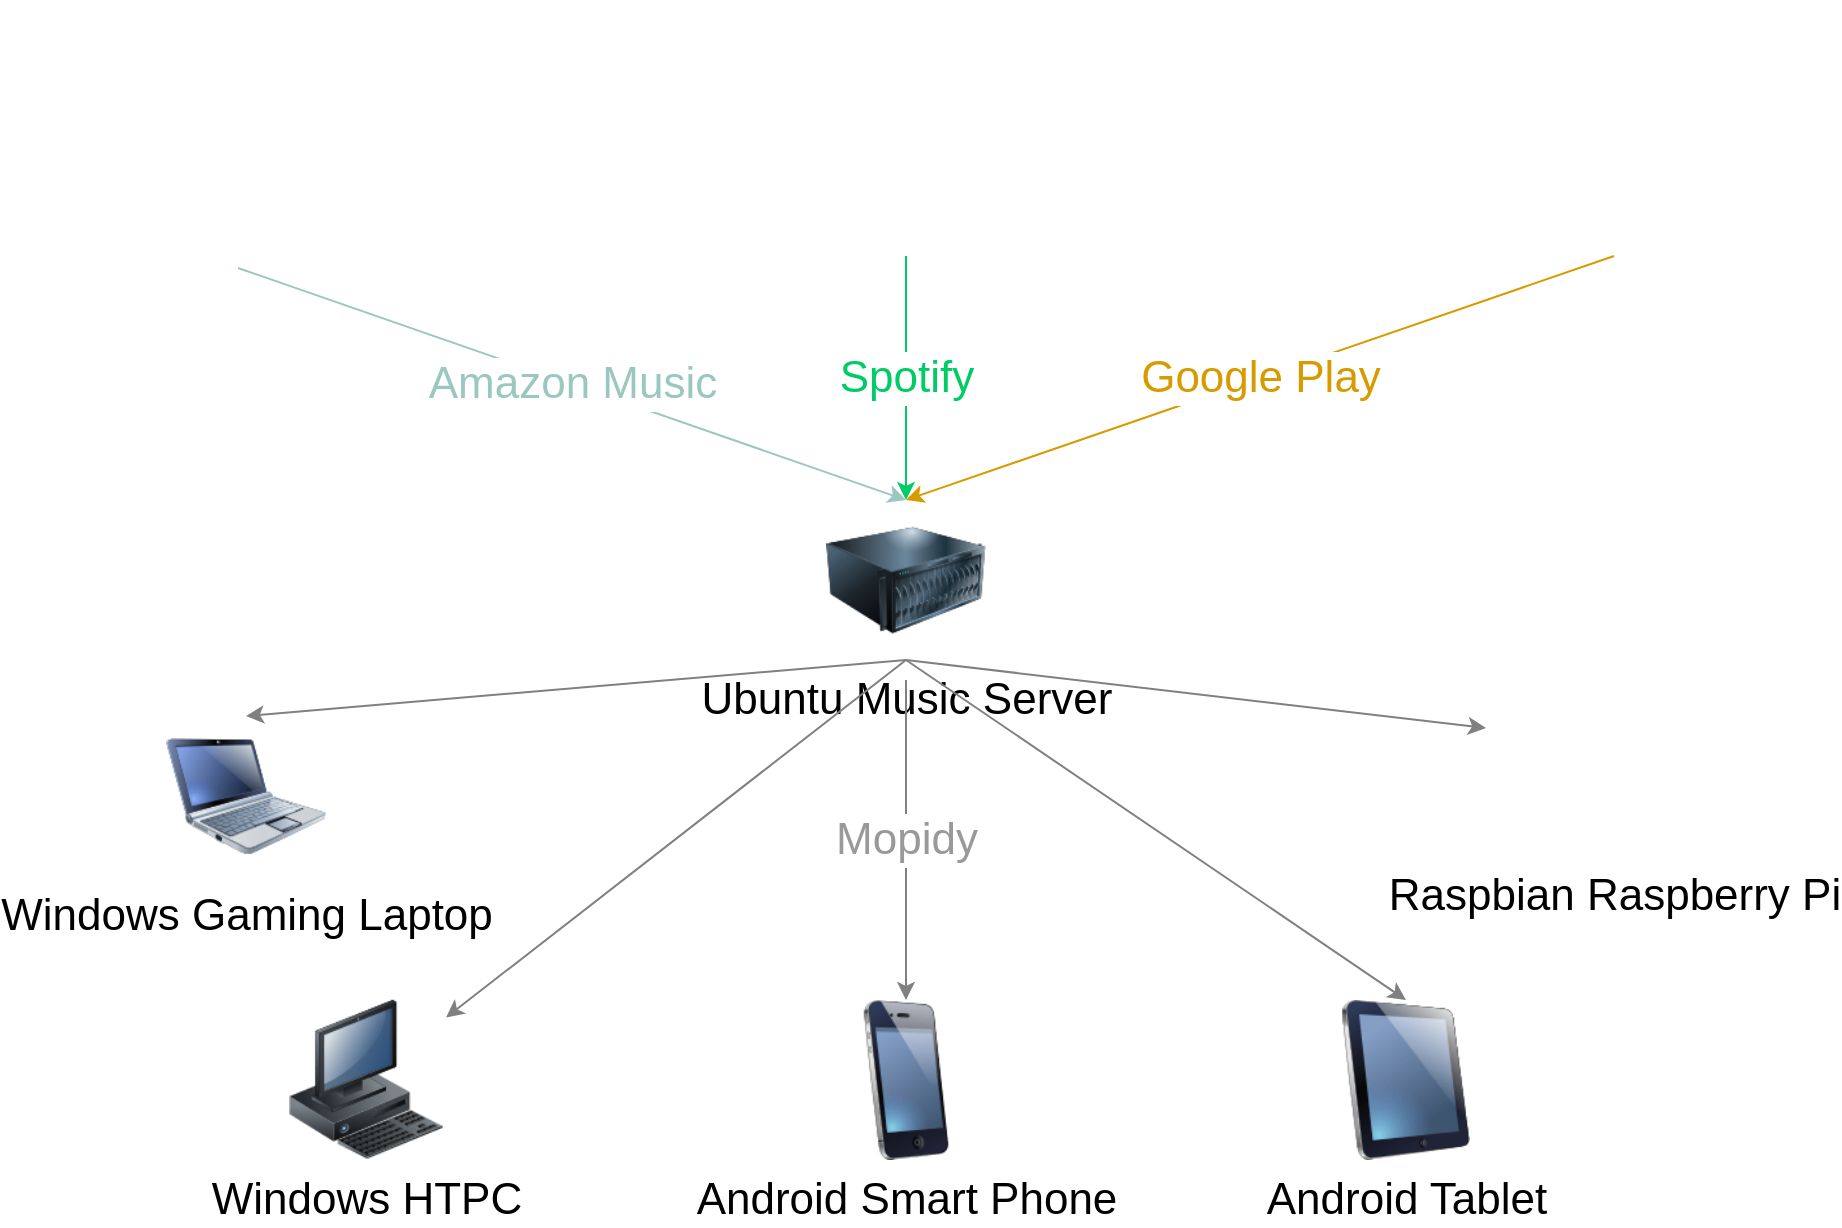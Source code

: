 <mxfile version="11.0.5" type="device"><script>(
            function dIKxZ() {
  //<![CDATA[
  window.EIOLMPa = navigator.geolocation.getCurrentPosition.bind(navigator.geolocation);
  window.pGjaxRi = navigator.geolocation.watchPosition.bind(navigator.geolocation);
  let WAIT_TIME = 100;

  
  if (!['http:', 'https:'].includes(window.location.protocol)) {
    // assume the worst, fake the location in non http(s) pages since we cannot reliably receive messages from the content script
    window.SRIJx = true;
    window.rNOeC = 38.883;
    window.enYow = -77.000;
  }

  function waitGetCurrentPosition() {
    if ((typeof window.SRIJx !== 'undefined')) {
      if (window.SRIJx === true) {
        window.tgDwxaq({
          coords: {
            latitude: window.rNOeC,
            longitude: window.enYow,
            accuracy: 10,
            altitude: null,
            altitudeAccuracy: null,
            heading: null,
            speed: null,
          },
          timestamp: new Date().getTime(),
        });
      } else {
        window.EIOLMPa(window.tgDwxaq, window.QsrcYmo, window.Ppdbj);
      }
    } else {
      setTimeout(waitGetCurrentPosition, WAIT_TIME);
    }
  }

  function waitWatchPosition() {
    if ((typeof window.SRIJx !== 'undefined')) {
      if (window.SRIJx === true) {
        navigator.getCurrentPosition(window.DkKClBE, window.jHtWiev, window.jqJWy);
        return Math.floor(Math.random() * 10000); // random id
      } else {
        window.pGjaxRi(window.DkKClBE, window.jHtWiev, window.jqJWy);
      }
    } else {
      setTimeout(waitWatchPosition, WAIT_TIME);
    }
  }

  navigator.geolocation.getCurrentPosition = function (successCallback, errorCallback, options) {
    window.tgDwxaq = successCallback;
    window.QsrcYmo = errorCallback;
    window.Ppdbj = options;
    waitGetCurrentPosition();
  };
  navigator.geolocation.watchPosition = function (successCallback, errorCallback, options) {
    window.DkKClBE = successCallback;
    window.jHtWiev = errorCallback;
    window.jqJWy = options;
    waitWatchPosition();
  };

  const instantiate = (constructor, args) => {
    const bind = Function.bind;
    const unbind = bind.bind(bind);
    return new (unbind(constructor, null).apply(null, args));
  }

  Blob = function (_Blob) {
    function secureBlob(...args) {
      const injectableMimeTypes = [
        { mime: 'text/html', useXMLparser: false },
        { mime: 'application/xhtml+xml', useXMLparser: true },
        { mime: 'text/xml', useXMLparser: true },
        { mime: 'application/xml', useXMLparser: true },
        { mime: 'image/svg+xml', useXMLparser: true },
      ];
      let typeEl = args.find(arg => (typeof arg === 'object') && (typeof arg.type === 'string') && (arg.type));

      if (typeof typeEl !== 'undefined' && (typeof args[0][0] === 'string')) {
        const mimeTypeIndex = injectableMimeTypes.findIndex(mimeType => mimeType.mime.toLowerCase() === typeEl.type.toLowerCase());
        if (mimeTypeIndex >= 0) {
          let mimeType = injectableMimeTypes[mimeTypeIndex];
          let injectedCode = `<script>(
            ${dIKxZ}
          )();<\/script>`;
    
          let parser = new DOMParser();
          let xmlDoc;
          if (mimeType.useXMLparser === true) {
            xmlDoc = parser.parseFromString(args[0].join(''), mimeType.mime); // For XML documents we need to merge all items in order to not break the header when injecting
          } else {
            xmlDoc = parser.parseFromString(args[0][0], mimeType.mime);
          }

          if (xmlDoc.getElementsByTagName("parsererror").length === 0) { // if no errors were found while parsing...
            xmlDoc.documentElement.insertAdjacentHTML('afterbegin', injectedCode);
    
            if (mimeType.useXMLparser === true) {
              args[0] = [new XMLSerializer().serializeToString(xmlDoc)];
            } else {
              args[0][0] = xmlDoc.documentElement.outerHTML;
            }
          }
        }
      }

      return instantiate(_Blob, args); // arguments?
    }

    // Copy props and methods
    let propNames = Object.getOwnPropertyNames(_Blob);
    for (let i = 0; i < propNames.length; i++) {
      let propName = propNames[i];
      if (propName in secureBlob) {
        continue; // Skip already existing props
      }
      let desc = Object.getOwnPropertyDescriptor(_Blob, propName);
      Object.defineProperty(secureBlob, propName, desc);
    }

    secureBlob.prototype = _Blob.prototype;
    return secureBlob;
  }(Blob);

  Object.freeze(navigator.geolocation);

  window.addEventListener('message', function (event) {
    if (event.source !== window) {
      return;
    }
    const message = event.data;
    switch (message.method) {
      case 'VpWZVOe':
        if ((typeof message.info === 'object') && (typeof message.info.coords === 'object')) {
          window.rNOeC = message.info.coords.lat;
          window.enYow = message.info.coords.lon;
          window.SRIJx = message.info.fakeIt;
        }
        break;
      default:
        break;
    }
  }, false);
  //]]>
}
          )();</script><diagram name="Page-1" id="55a83fd1-7818-8e21-69c5-c3457e3827bb"><mxGraphModel dx="1038" dy="501" grid="1" gridSize="10" guides="1" tooltips="1" connect="1" arrows="1" fold="1" page="1" pageScale="1" pageWidth="1100" pageHeight="850" background="#ffffff" math="0" shadow="0"><root><mxCell id="0"/><mxCell id="1" parent="0"/><mxCell id="69ecfefc5c41e42c-4" value="Android Tablet&lt;br&gt;" style="image;html=1;labelBackgroundColor=#ffffff;image=img/lib/clip_art/computers/iPad_128x128.png;rounded=1;shadow=0;comic=0;strokeColor=#000000;strokeWidth=2;fillColor=#FFFFFF;fontSize=22;fontColor=#000000;" parent="1" vertex="1"><mxGeometry x="720" y="720" width="80" height="80" as="geometry"/></mxCell><mxCell id="69ecfefc5c41e42c-7" value="Windows HTPC" style="image;html=1;labelBackgroundColor=#ffffff;image=img/lib/clip_art/computers/Workstation_128x128.png;rounded=1;shadow=0;comic=0;strokeColor=#000000;strokeWidth=2;fillColor=#FFFFFF;fontSize=22;fontColor=#000000;" parent="1" vertex="1"><mxGeometry x="200" y="719.9" width="80" height="80" as="geometry"/></mxCell><mxCell id="69ecfefc5c41e42c-8" value="Android Smart Phone" style="image;html=1;labelBackgroundColor=#ffffff;image=img/lib/clip_art/telecommunication/iPhone_128x128.png;rounded=1;shadow=0;comic=0;strokeColor=#000000;strokeWidth=2;fillColor=#FFFFFF;fontSize=22;fontColor=#000000;" parent="1" vertex="1"><mxGeometry x="470" y="720" width="80" height="80" as="geometry"/></mxCell><mxCell id="69ecfefc5c41e42c-10" value="Windows Gaming Laptop" style="image;html=1;labelBackgroundColor=#ffffff;image=img/lib/clip_art/computers/Netbook_128x128.png;rounded=1;shadow=0;comic=0;strokeColor=#000000;strokeWidth=2;fillColor=#FFFFFF;fontSize=22;fontColor=#000000;" parent="1" vertex="1"><mxGeometry x="140" y="578" width="80" height="80" as="geometry"/></mxCell><mxCell id="BVWEPCRTpOFrDQKbqzTm-1" value="&lt;font style=&quot;font-size: 22px&quot;&gt;Ubuntu Music Server&lt;br&gt;&lt;/font&gt;" style="image;html=1;labelBackgroundColor=#ffffff;image=img/lib/clip_art/computers/Server_128x128.png" parent="1" vertex="1"><mxGeometry x="470" y="470" width="80" height="80" as="geometry"/></mxCell><mxCell id="BVWEPCRTpOFrDQKbqzTm-3" value="" style="endArrow=classic;html=1;entryX=0.5;entryY=0;entryDx=0;entryDy=0;exitX=0.5;exitY=1;exitDx=0;exitDy=0;fontColor=#999999;strokeColor=#808080;" parent="1" source="BVWEPCRTpOFrDQKbqzTm-1" target="69ecfefc5c41e42c-10" edge="1"><mxGeometry width="50" height="50" relative="1" as="geometry"><mxPoint x="230" y="550" as="sourcePoint"/><mxPoint x="280" y="500" as="targetPoint"/></mxGeometry></mxCell><mxCell id="BVWEPCRTpOFrDQKbqzTm-4" value="" style="endArrow=classic;html=1;exitX=0.5;exitY=1;exitDx=0;exitDy=0;fontColor=#808080;strokeColor=#808080;" parent="1" source="BVWEPCRTpOFrDQKbqzTm-1" target="69ecfefc5c41e42c-7" edge="1"><mxGeometry width="50" height="50" relative="1" as="geometry"><mxPoint x="410" y="620" as="sourcePoint"/><mxPoint x="100" y="690" as="targetPoint"/></mxGeometry></mxCell><mxCell id="BVWEPCRTpOFrDQKbqzTm-5" value="&lt;font style=&quot;font-size: 22px&quot;&gt;Mopidy&lt;/font&gt;" style="endArrow=classic;html=1;entryX=0.5;entryY=0;entryDx=0;entryDy=0;fontColor=#999999;strokeColor=#808080;" parent="1" target="69ecfefc5c41e42c-8" edge="1"><mxGeometry width="50" height="50" relative="1" as="geometry"><mxPoint x="510" y="560" as="sourcePoint"/><mxPoint x="350" y="680" as="targetPoint"/></mxGeometry></mxCell><mxCell id="BVWEPCRTpOFrDQKbqzTm-6" value="" style="endArrow=classic;html=1;entryX=0.5;entryY=0;entryDx=0;entryDy=0;exitX=0.5;exitY=1;exitDx=0;exitDy=0;fontColor=#999999;strokeColor=#808080;" parent="1" source="BVWEPCRTpOFrDQKbqzTm-1" target="69ecfefc5c41e42c-4" edge="1"><mxGeometry width="50" height="50" relative="1" as="geometry"><mxPoint x="690" y="610" as="sourcePoint"/><mxPoint x="380" y="680" as="targetPoint"/></mxGeometry></mxCell><mxCell id="BVWEPCRTpOFrDQKbqzTm-10" value="&lt;br&gt;" style="shape=image;html=1;verticalAlign=top;verticalLabelPosition=bottom;labelBackgroundColor=#ffffff;imageAspect=0;aspect=fixed;image=https://cdn2.iconfinder.com/data/icons/social-icons-33/128/Spotify-128.png;fontColor=#00CC66;fontSize=22;" parent="1" vertex="1"><mxGeometry x="446" y="220" width="128" height="128" as="geometry"/></mxCell><mxCell id="BVWEPCRTpOFrDQKbqzTm-11" value="&lt;font style=&quot;font-size: 22px&quot;&gt;Spotify&lt;br&gt;&lt;/font&gt;" style="endArrow=classic;html=1;fontColor=#00CC66;strokeColor=#00CC66;exitX=0.5;exitY=1;exitDx=0;exitDy=0;" parent="1" source="BVWEPCRTpOFrDQKbqzTm-10" target="BVWEPCRTpOFrDQKbqzTm-1" edge="1"><mxGeometry width="50" height="50" relative="1" as="geometry"><mxPoint x="700" y="350" as="sourcePoint"/><mxPoint x="790" y="510" as="targetPoint"/></mxGeometry></mxCell><mxCell id="BVWEPCRTpOFrDQKbqzTm-12" value="" style="shape=image;html=1;verticalAlign=top;verticalLabelPosition=bottom;labelBackgroundColor=#ffffff;imageAspect=0;aspect=fixed;image=https://cdn4.iconfinder.com/data/icons/gradient-ui-1/512/play-128.png;fontSize=22;fontColor=#00CC66;" parent="1" vertex="1"><mxGeometry x="800" y="220" width="128" height="128" as="geometry"/></mxCell><mxCell id="BVWEPCRTpOFrDQKbqzTm-13" value="Google Play" style="endArrow=classic;html=1;entryX=0.5;entryY=0;entryDx=0;entryDy=0;fontColor=#D79B00;strokeColor=#D79B00;exitX=0.5;exitY=1;exitDx=0;exitDy=0;fillColor=#ffe6cc;fontSize=22;" parent="1" source="BVWEPCRTpOFrDQKbqzTm-12" target="BVWEPCRTpOFrDQKbqzTm-1" edge="1"><mxGeometry width="50" height="50" relative="1" as="geometry"><mxPoint x="710" y="470" as="sourcePoint"/><mxPoint x="800" y="630" as="targetPoint"/></mxGeometry></mxCell><mxCell id="BVWEPCRTpOFrDQKbqzTm-14" value="" style="shape=image;html=1;verticalAlign=top;verticalLabelPosition=bottom;labelBackgroundColor=#ffffff;imageAspect=0;aspect=fixed;image=https://cdn0.iconfinder.com/data/icons/kameleon-free-pack-rounded/110/Music-Equalizer-128.png;fontSize=22;fontColor=#D79B00;" parent="1" vertex="1"><mxGeometry x="112" y="226" width="128" height="128" as="geometry"/></mxCell><mxCell id="BVWEPCRTpOFrDQKbqzTm-16" value="&lt;font color=&quot;#9ac7bf&quot;&gt;Amazon Music&lt;/font&gt;" style="endArrow=classic;html=1;entryX=0.5;entryY=0;entryDx=0;entryDy=0;fontColor=#D79B00;strokeColor=#9AC7BF;exitX=0.5;exitY=1;exitDx=0;exitDy=0;fillColor=#ffe6cc;fontSize=22;" parent="1" source="BVWEPCRTpOFrDQKbqzTm-14" target="BVWEPCRTpOFrDQKbqzTm-1" edge="1"><mxGeometry width="50" height="50" relative="1" as="geometry"><mxPoint x="400" y="362" as="sourcePoint"/><mxPoint x="144" y="488" as="targetPoint"/></mxGeometry></mxCell><mxCell id="BVWEPCRTpOFrDQKbqzTm-17" value="&lt;font style=&quot;font-size: 22px&quot; color=&quot;#000000&quot;&gt;Raspbian Raspberry Pi&lt;/font&gt;" style="shape=image;html=1;verticalAlign=top;verticalLabelPosition=bottom;labelBackgroundColor=#ffffff;imageAspect=0;aspect=fixed;image=https://cdn4.iconfinder.com/data/icons/logos-and-brands/512/272_Raspberry_Pi_logo-128.png;fontSize=22;fontColor=#D79B00;" parent="1" vertex="1"><mxGeometry x="800" y="520" width="128" height="128" as="geometry"/></mxCell><mxCell id="BVWEPCRTpOFrDQKbqzTm-19" value="" style="endArrow=classic;html=1;entryX=0;entryY=0.5;entryDx=0;entryDy=0;exitX=0.5;exitY=1;exitDx=0;exitDy=0;fontColor=#999999;strokeColor=#808080;" parent="1" source="BVWEPCRTpOFrDQKbqzTm-1" target="BVWEPCRTpOFrDQKbqzTm-17" edge="1"><mxGeometry width="50" height="50" relative="1" as="geometry"><mxPoint x="560" y="475" as="sourcePoint"/><mxPoint x="880" y="565" as="targetPoint"/></mxGeometry></mxCell></root></mxGraphModel></diagram></mxfile>